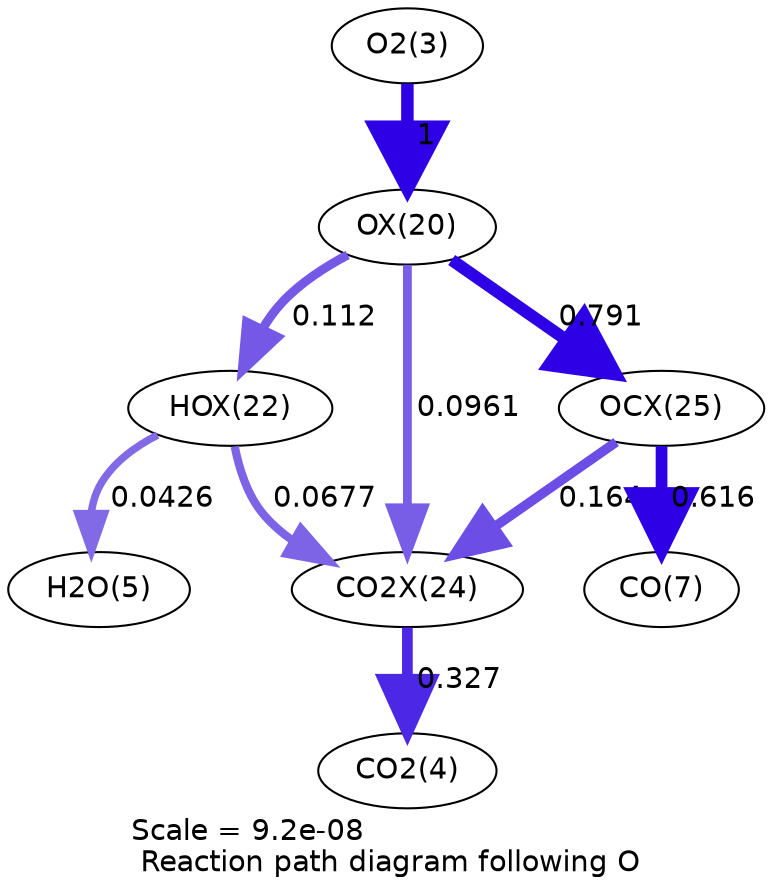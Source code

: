 digraph reaction_paths {
center=1;
s5 -> s23[fontname="Helvetica", penwidth=6, arrowsize=3, color="0.7, 1.5, 0.9"
, label=" 1"];
s23 -> s25[fontname="Helvetica", penwidth=4.35, arrowsize=2.17, color="0.7, 0.612, 0.9"
, label=" 0.112"];
s23 -> s28[fontname="Helvetica", penwidth=5.82, arrowsize=2.91, color="0.7, 1.29, 0.9"
, label=" 0.791"];
s23 -> s27[fontname="Helvetica", penwidth=4.23, arrowsize=2.12, color="0.7, 0.596, 0.9"
, label=" 0.0961"];
s25 -> s7[fontname="Helvetica", penwidth=3.62, arrowsize=1.81, color="0.7, 0.543, 0.9"
, label=" 0.0426"];
s25 -> s27[fontname="Helvetica", penwidth=3.97, arrowsize=1.98, color="0.7, 0.568, 0.9"
, label=" 0.0677"];
s28 -> s9[fontname="Helvetica", penwidth=5.63, arrowsize=2.82, color="0.7, 1.12, 0.9"
, label=" 0.616"];
s28 -> s27[fontname="Helvetica", penwidth=4.63, arrowsize=2.32, color="0.7, 0.664, 0.9"
, label=" 0.164"];
s27 -> s6[fontname="Helvetica", penwidth=5.16, arrowsize=2.58, color="0.7, 0.827, 0.9"
, label=" 0.327"];
s5 [ fontname="Helvetica", label="O2(3)"];
s6 [ fontname="Helvetica", label="CO2(4)"];
s7 [ fontname="Helvetica", label="H2O(5)"];
s9 [ fontname="Helvetica", label="CO(7)"];
s23 [ fontname="Helvetica", label="OX(20)"];
s25 [ fontname="Helvetica", label="HOX(22)"];
s27 [ fontname="Helvetica", label="CO2X(24)"];
s28 [ fontname="Helvetica", label="OCX(25)"];
 label = "Scale = 9.2e-08\l Reaction path diagram following O";
 fontname = "Helvetica";
}
